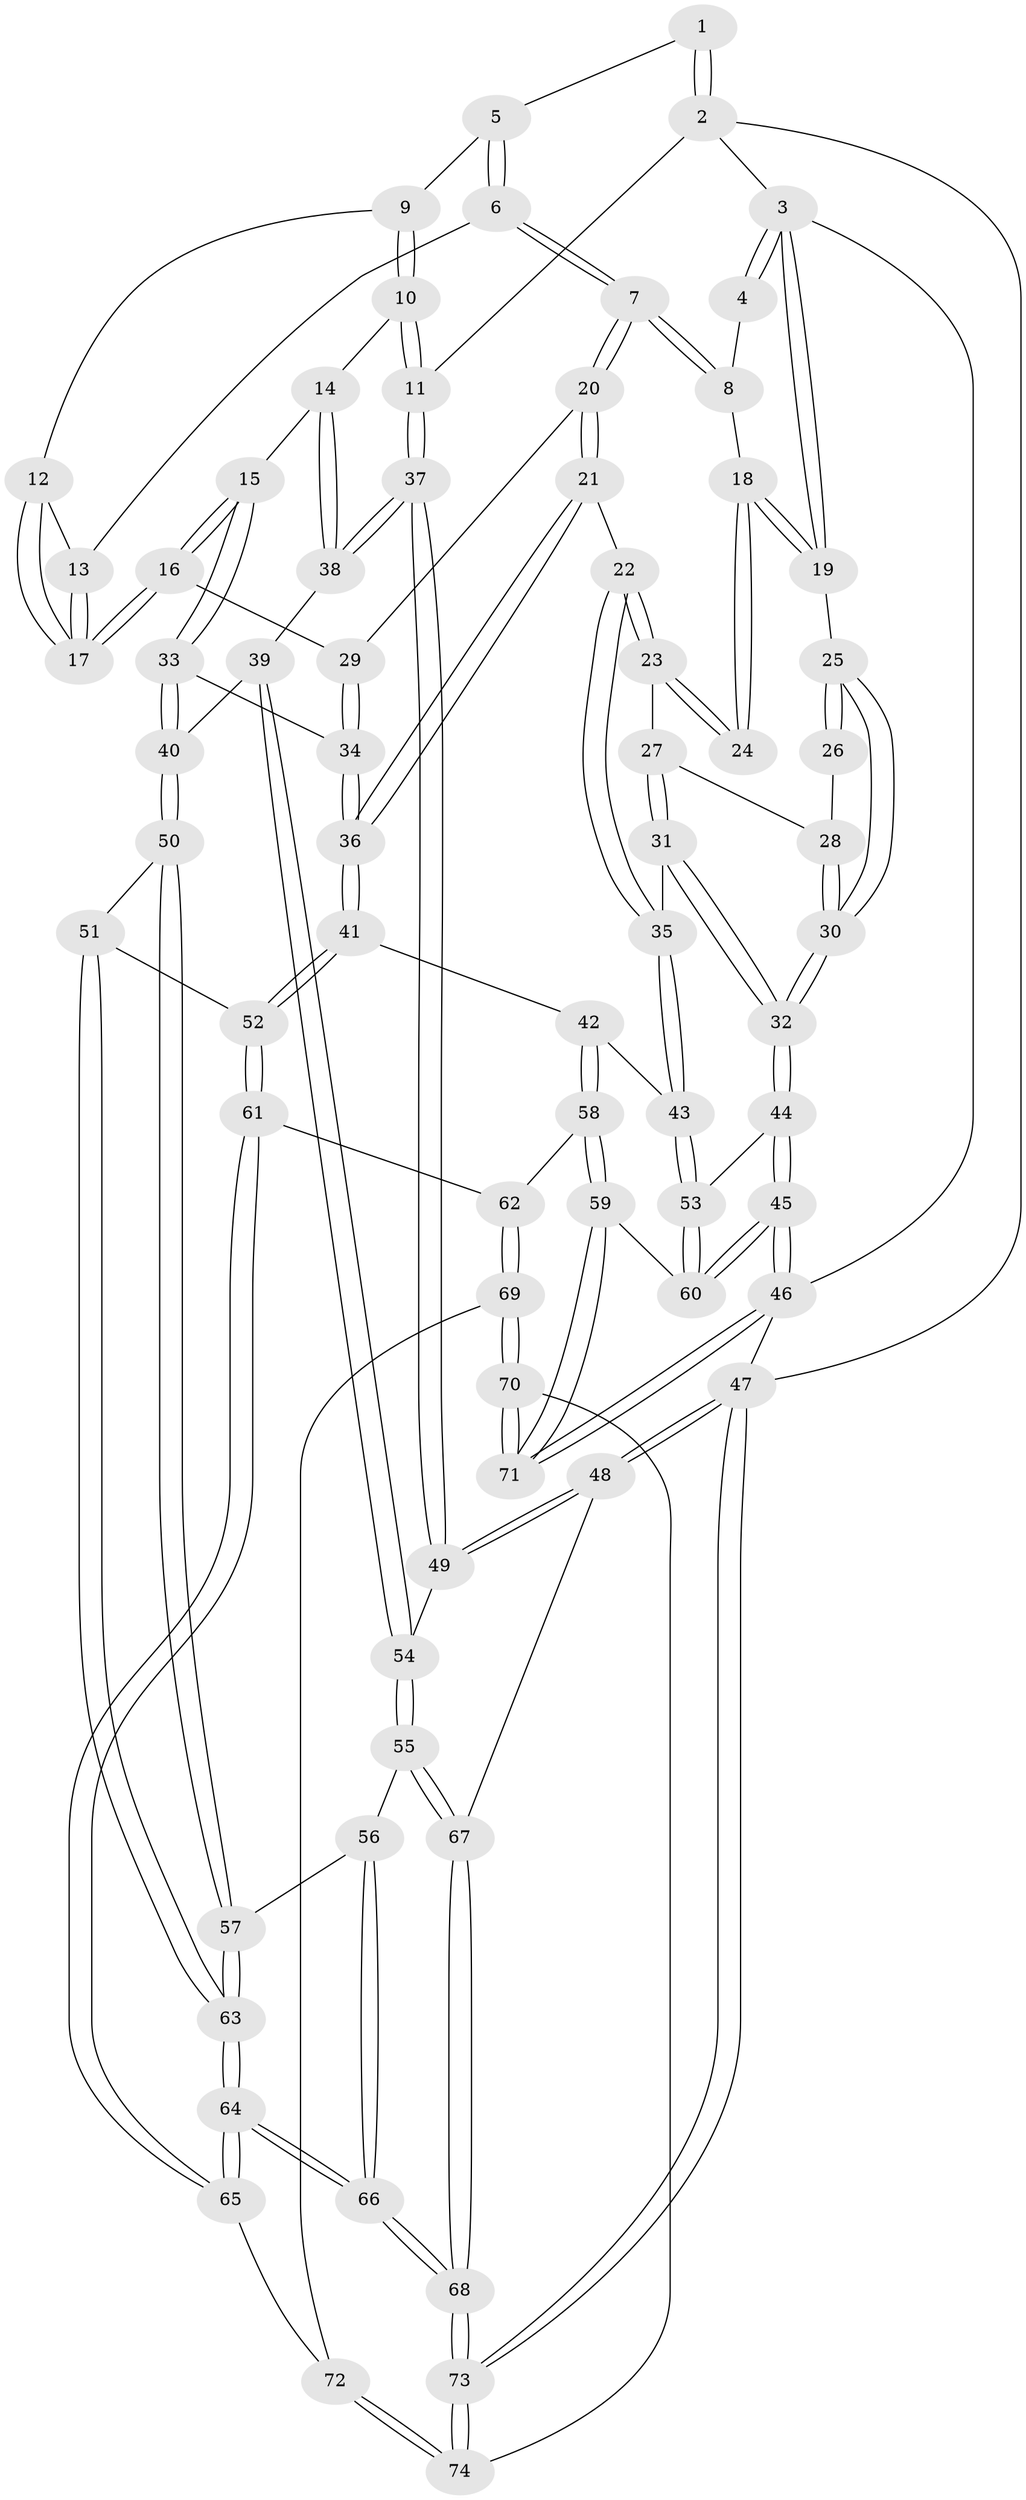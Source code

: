 // coarse degree distribution, {4: 0.4523809523809524, 8: 0.023809523809523808, 5: 0.38095238095238093, 3: 0.047619047619047616, 6: 0.07142857142857142, 2: 0.023809523809523808}
// Generated by graph-tools (version 1.1) at 2025/52/02/27/25 19:52:41]
// undirected, 74 vertices, 182 edges
graph export_dot {
graph [start="1"]
  node [color=gray90,style=filled];
  1 [pos="+0.5135021270131317+0"];
  2 [pos="+1+0"];
  3 [pos="+0+0"];
  4 [pos="+0.1288763861883324+0"];
  5 [pos="+0.525956817945403+0"];
  6 [pos="+0.45068745655265813+0.15582684932478702"];
  7 [pos="+0.4134331133767096+0.17249552671232454"];
  8 [pos="+0.336502220168491+0.1550369252516759"];
  9 [pos="+0.6803143368138019+0.0874127653769147"];
  10 [pos="+0.9548027690438874+0.04515220769372539"];
  11 [pos="+1+0"];
  12 [pos="+0.6800565891631056+0.08809631270696662"];
  13 [pos="+0.5035730104953623+0.18726251199216387"];
  14 [pos="+0.7409567919822133+0.33228316373492667"];
  15 [pos="+0.6999630775278621+0.3330781847965303"];
  16 [pos="+0.6463573967803692+0.3040334606548563"];
  17 [pos="+0.6397891080276031+0.2929442713381325"];
  18 [pos="+0.2646359684954799+0.18875833160465152"];
  19 [pos="+0+0"];
  20 [pos="+0.38875513192852684+0.3626107249227441"];
  21 [pos="+0.360542482668375+0.38995975393529475"];
  22 [pos="+0.271364044909863+0.41001061845887593"];
  23 [pos="+0.22140510166121932+0.35640841381031024"];
  24 [pos="+0.25109945484704804+0.20486600575272113"];
  25 [pos="+0+0"];
  26 [pos="+0.10197755863620273+0.20912632032929007"];
  27 [pos="+0.1940057138898491+0.3519082652980241"];
  28 [pos="+0.1257723898379634+0.2869156993927792"];
  29 [pos="+0.5186301243409035+0.37989618366143263"];
  30 [pos="+0+0.4261103099265412"];
  31 [pos="+0+0.4516201867187736"];
  32 [pos="+0+0.46758591139962596"];
  33 [pos="+0.6314928724998938+0.5229740332937687"];
  34 [pos="+0.5206175014408195+0.4963405644948604"];
  35 [pos="+0.24037147666209827+0.5029984527531697"];
  36 [pos="+0.4510139256909045+0.53845661588255"];
  37 [pos="+1+0.4263197162643677"];
  38 [pos="+0.842223069864463+0.4232910935379777"];
  39 [pos="+0.8072851459026017+0.5600908099512235"];
  40 [pos="+0.6614786366287962+0.6089599417948686"];
  41 [pos="+0.4342879200814735+0.5940423087338156"];
  42 [pos="+0.3151109344949646+0.641785259280316"];
  43 [pos="+0.24787493272962063+0.611714668571578"];
  44 [pos="+0+0.5806992548361266"];
  45 [pos="+0+0.8467552555395345"];
  46 [pos="+0+1"];
  47 [pos="+1+1"];
  48 [pos="+1+0.8913613790765464"];
  49 [pos="+1+0.6162125630109274"];
  50 [pos="+0.6374945894963723+0.6734411383420247"];
  51 [pos="+0.6277437795339837+0.6797008396150558"];
  52 [pos="+0.5745567475095804+0.6988127435667391"];
  53 [pos="+0.17848692125719748+0.6488388414358173"];
  54 [pos="+0.9168009998198752+0.6848005468259096"];
  55 [pos="+0.8586938198800488+0.7600115418473137"];
  56 [pos="+0.8151640208645584+0.7589275550552262"];
  57 [pos="+0.7767751693175327+0.7521744603063238"];
  58 [pos="+0.3672323747589996+0.8135004710164047"];
  59 [pos="+0.20573957375659704+0.8647239728735456"];
  60 [pos="+0.15663054680760327+0.7964483818580754"];
  61 [pos="+0.5518142215952938+0.7367130263862339"];
  62 [pos="+0.39220381176270863+0.829277035811115"];
  63 [pos="+0.6816417503579033+0.8768867558540067"];
  64 [pos="+0.6771287355906075+0.899520320853497"];
  65 [pos="+0.5916674843591843+0.8877860087109154"];
  66 [pos="+0.7118323030470171+0.9387481573554044"];
  67 [pos="+0.8880275882748858+0.8758391959390143"];
  68 [pos="+0.7995429495159979+1"];
  69 [pos="+0.43473066942981775+0.9605474645800935"];
  70 [pos="+0.38132659805921904+1"];
  71 [pos="+0.09189301560335424+1"];
  72 [pos="+0.5661842237978897+0.9088640177087418"];
  73 [pos="+0.807537401446202+1"];
  74 [pos="+0.7287079498663082+1"];
  1 -- 2;
  1 -- 2;
  1 -- 5;
  2 -- 3;
  2 -- 11;
  2 -- 47;
  3 -- 4;
  3 -- 4;
  3 -- 19;
  3 -- 19;
  3 -- 46;
  4 -- 8;
  5 -- 6;
  5 -- 6;
  5 -- 9;
  6 -- 7;
  6 -- 7;
  6 -- 13;
  7 -- 8;
  7 -- 8;
  7 -- 20;
  7 -- 20;
  8 -- 18;
  9 -- 10;
  9 -- 10;
  9 -- 12;
  10 -- 11;
  10 -- 11;
  10 -- 14;
  11 -- 37;
  11 -- 37;
  12 -- 13;
  12 -- 17;
  12 -- 17;
  13 -- 17;
  13 -- 17;
  14 -- 15;
  14 -- 38;
  14 -- 38;
  15 -- 16;
  15 -- 16;
  15 -- 33;
  15 -- 33;
  16 -- 17;
  16 -- 17;
  16 -- 29;
  18 -- 19;
  18 -- 19;
  18 -- 24;
  18 -- 24;
  19 -- 25;
  20 -- 21;
  20 -- 21;
  20 -- 29;
  21 -- 22;
  21 -- 36;
  21 -- 36;
  22 -- 23;
  22 -- 23;
  22 -- 35;
  22 -- 35;
  23 -- 24;
  23 -- 24;
  23 -- 27;
  25 -- 26;
  25 -- 26;
  25 -- 30;
  25 -- 30;
  26 -- 28;
  27 -- 28;
  27 -- 31;
  27 -- 31;
  28 -- 30;
  28 -- 30;
  29 -- 34;
  29 -- 34;
  30 -- 32;
  30 -- 32;
  31 -- 32;
  31 -- 32;
  31 -- 35;
  32 -- 44;
  32 -- 44;
  33 -- 34;
  33 -- 40;
  33 -- 40;
  34 -- 36;
  34 -- 36;
  35 -- 43;
  35 -- 43;
  36 -- 41;
  36 -- 41;
  37 -- 38;
  37 -- 38;
  37 -- 49;
  37 -- 49;
  38 -- 39;
  39 -- 40;
  39 -- 54;
  39 -- 54;
  40 -- 50;
  40 -- 50;
  41 -- 42;
  41 -- 52;
  41 -- 52;
  42 -- 43;
  42 -- 58;
  42 -- 58;
  43 -- 53;
  43 -- 53;
  44 -- 45;
  44 -- 45;
  44 -- 53;
  45 -- 46;
  45 -- 46;
  45 -- 60;
  45 -- 60;
  46 -- 71;
  46 -- 71;
  46 -- 47;
  47 -- 48;
  47 -- 48;
  47 -- 73;
  47 -- 73;
  48 -- 49;
  48 -- 49;
  48 -- 67;
  49 -- 54;
  50 -- 51;
  50 -- 57;
  50 -- 57;
  51 -- 52;
  51 -- 63;
  51 -- 63;
  52 -- 61;
  52 -- 61;
  53 -- 60;
  53 -- 60;
  54 -- 55;
  54 -- 55;
  55 -- 56;
  55 -- 67;
  55 -- 67;
  56 -- 57;
  56 -- 66;
  56 -- 66;
  57 -- 63;
  57 -- 63;
  58 -- 59;
  58 -- 59;
  58 -- 62;
  59 -- 60;
  59 -- 71;
  59 -- 71;
  61 -- 62;
  61 -- 65;
  61 -- 65;
  62 -- 69;
  62 -- 69;
  63 -- 64;
  63 -- 64;
  64 -- 65;
  64 -- 65;
  64 -- 66;
  64 -- 66;
  65 -- 72;
  66 -- 68;
  66 -- 68;
  67 -- 68;
  67 -- 68;
  68 -- 73;
  68 -- 73;
  69 -- 70;
  69 -- 70;
  69 -- 72;
  70 -- 71;
  70 -- 71;
  70 -- 74;
  72 -- 74;
  72 -- 74;
  73 -- 74;
  73 -- 74;
}
